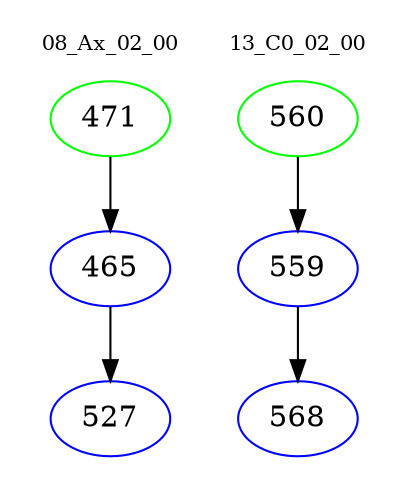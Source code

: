 digraph{
subgraph cluster_0 {
color = white
label = "08_Ax_02_00";
fontsize=10;
T0_471 [label="471", color="green"]
T0_471 -> T0_465 [color="black"]
T0_465 [label="465", color="blue"]
T0_465 -> T0_527 [color="black"]
T0_527 [label="527", color="blue"]
}
subgraph cluster_1 {
color = white
label = "13_C0_02_00";
fontsize=10;
T1_560 [label="560", color="green"]
T1_560 -> T1_559 [color="black"]
T1_559 [label="559", color="blue"]
T1_559 -> T1_568 [color="black"]
T1_568 [label="568", color="blue"]
}
}
